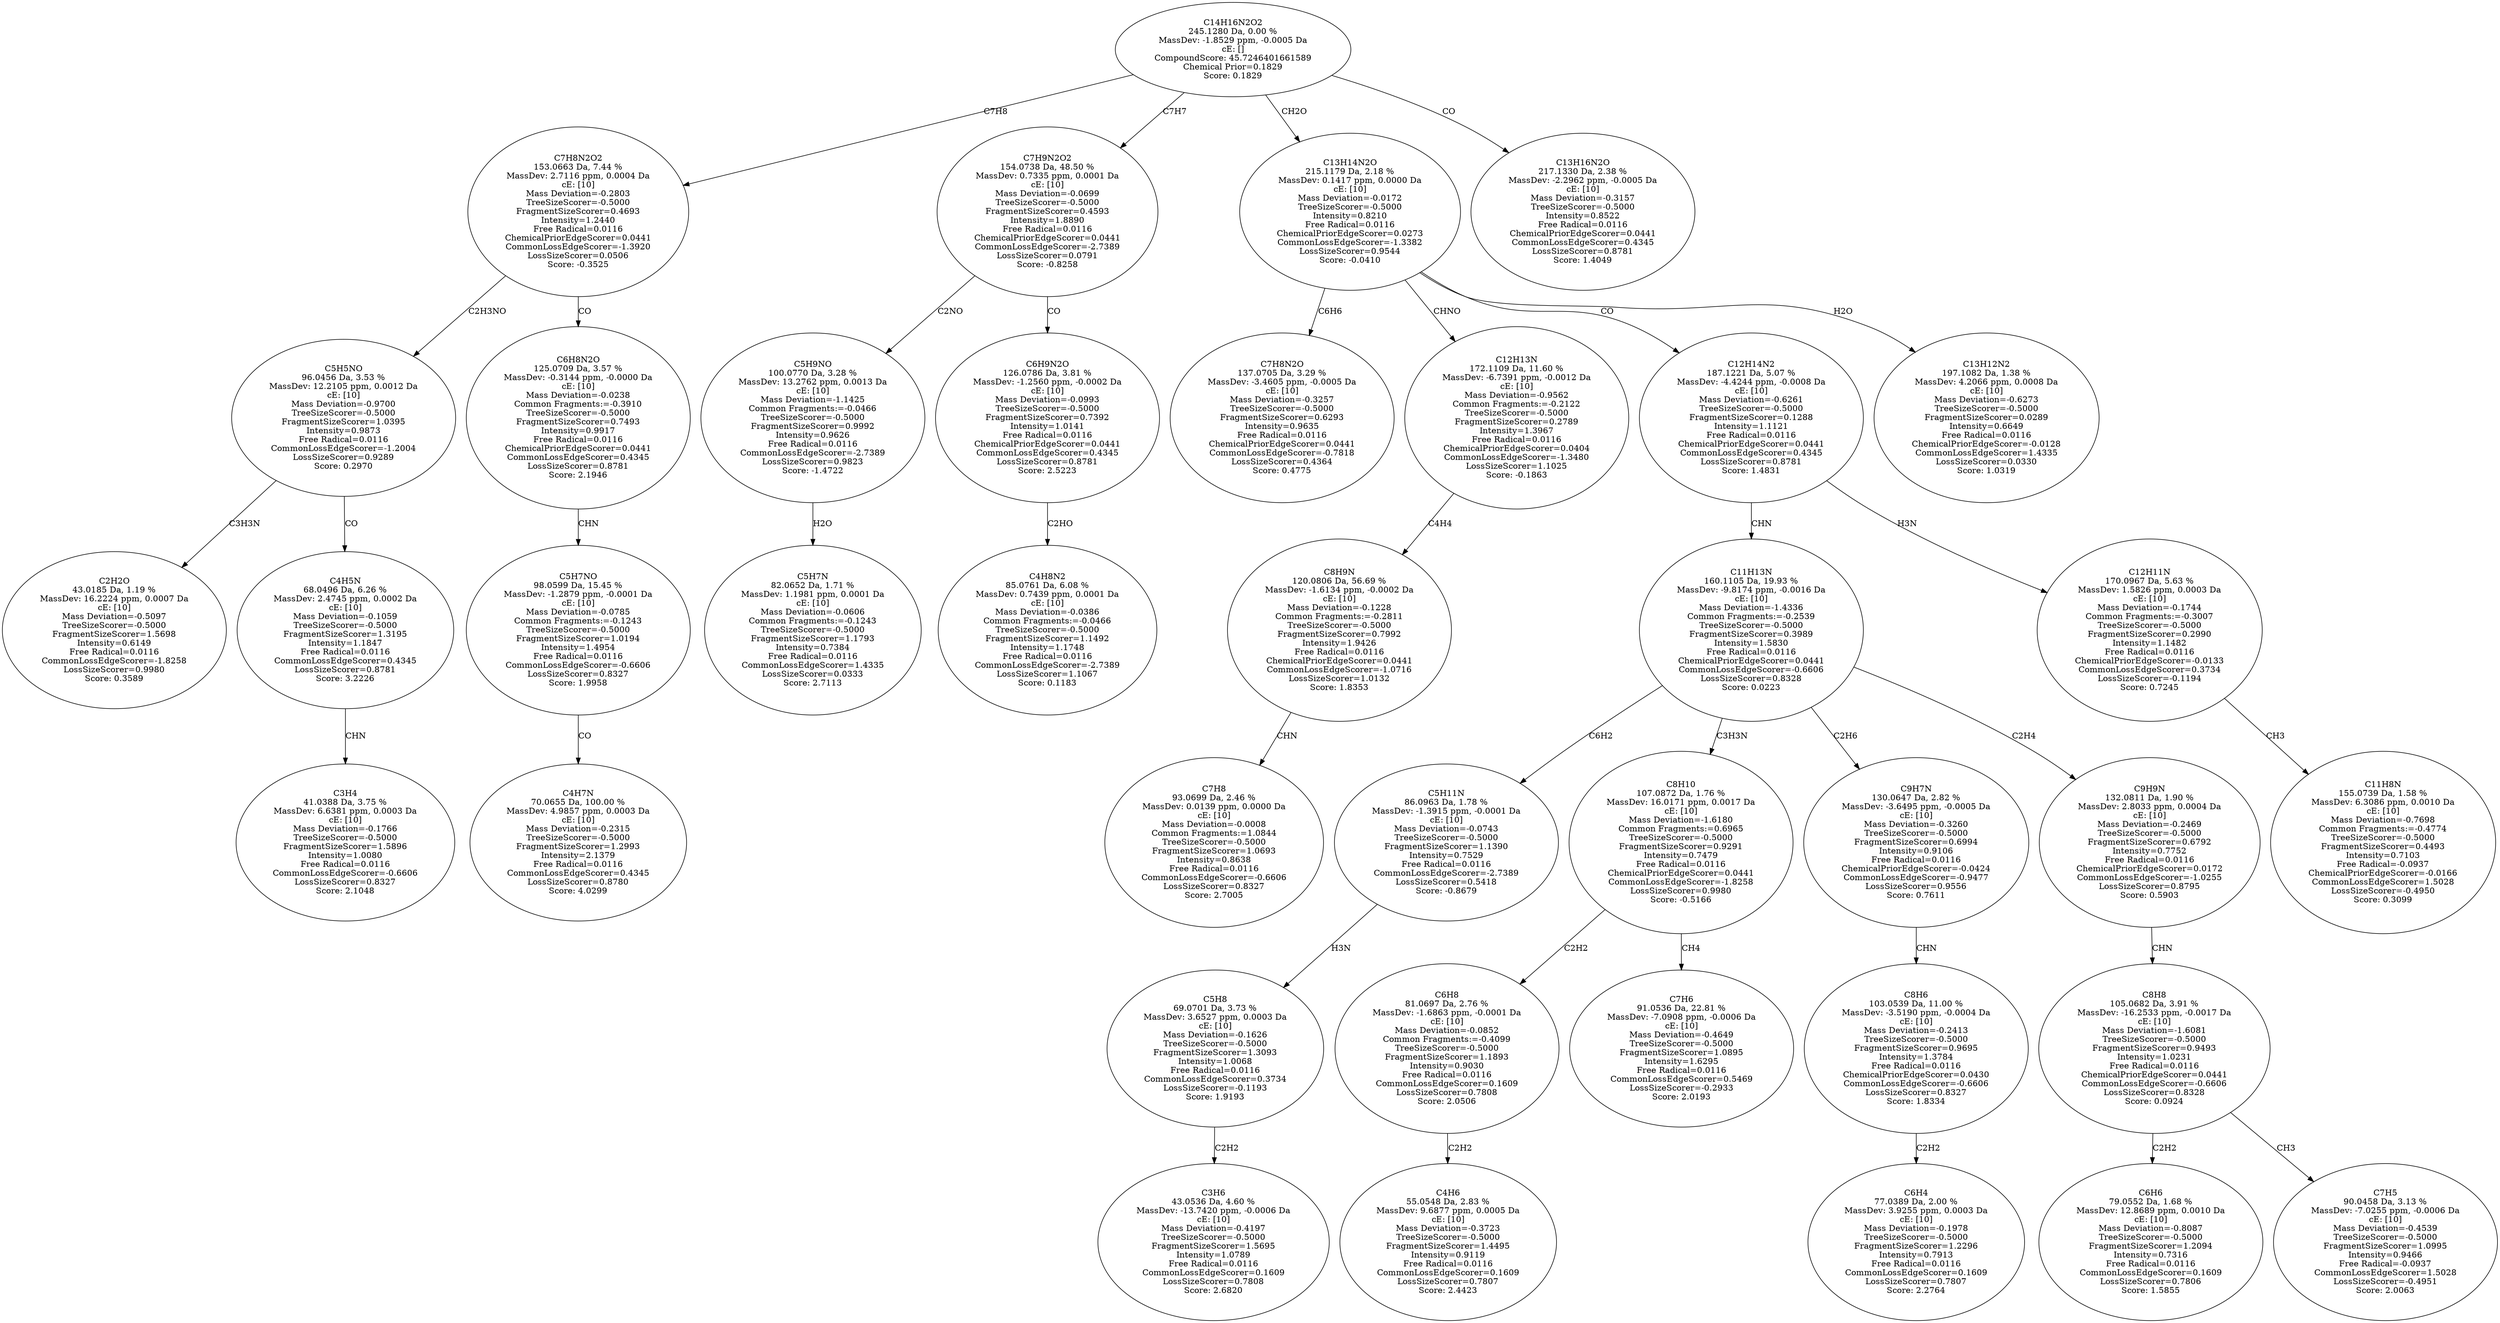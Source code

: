 strict digraph {
v1 [label="C2H2O\n43.0185 Da, 1.19 %\nMassDev: 16.2224 ppm, 0.0007 Da\ncE: [10]\nMass Deviation=-0.5097\nTreeSizeScorer=-0.5000\nFragmentSizeScorer=1.5698\nIntensity=0.6149\nFree Radical=0.0116\nCommonLossEdgeScorer=-1.8258\nLossSizeScorer=0.9980\nScore: 0.3589"];
v2 [label="C3H4\n41.0388 Da, 3.75 %\nMassDev: 6.6381 ppm, 0.0003 Da\ncE: [10]\nMass Deviation=-0.1766\nTreeSizeScorer=-0.5000\nFragmentSizeScorer=1.5896\nIntensity=1.0080\nFree Radical=0.0116\nCommonLossEdgeScorer=-0.6606\nLossSizeScorer=0.8327\nScore: 2.1048"];
v3 [label="C4H5N\n68.0496 Da, 6.26 %\nMassDev: 2.4745 ppm, 0.0002 Da\ncE: [10]\nMass Deviation=-0.1059\nTreeSizeScorer=-0.5000\nFragmentSizeScorer=1.3195\nIntensity=1.1847\nFree Radical=0.0116\nCommonLossEdgeScorer=0.4345\nLossSizeScorer=0.8781\nScore: 3.2226"];
v4 [label="C5H5NO\n96.0456 Da, 3.53 %\nMassDev: 12.2105 ppm, 0.0012 Da\ncE: [10]\nMass Deviation=-0.9700\nTreeSizeScorer=-0.5000\nFragmentSizeScorer=1.0395\nIntensity=0.9873\nFree Radical=0.0116\nCommonLossEdgeScorer=-1.2004\nLossSizeScorer=0.9289\nScore: 0.2970"];
v5 [label="C4H7N\n70.0655 Da, 100.00 %\nMassDev: 4.9857 ppm, 0.0003 Da\ncE: [10]\nMass Deviation=-0.2315\nTreeSizeScorer=-0.5000\nFragmentSizeScorer=1.2993\nIntensity=2.1379\nFree Radical=0.0116\nCommonLossEdgeScorer=0.4345\nLossSizeScorer=0.8780\nScore: 4.0299"];
v6 [label="C5H7NO\n98.0599 Da, 15.45 %\nMassDev: -1.2879 ppm, -0.0001 Da\ncE: [10]\nMass Deviation=-0.0785\nCommon Fragments:=-0.1243\nTreeSizeScorer=-0.5000\nFragmentSizeScorer=1.0194\nIntensity=1.4954\nFree Radical=0.0116\nCommonLossEdgeScorer=-0.6606\nLossSizeScorer=0.8327\nScore: 1.9958"];
v7 [label="C6H8N2O\n125.0709 Da, 3.57 %\nMassDev: -0.3144 ppm, -0.0000 Da\ncE: [10]\nMass Deviation=-0.0238\nCommon Fragments:=-0.3910\nTreeSizeScorer=-0.5000\nFragmentSizeScorer=0.7493\nIntensity=0.9917\nFree Radical=0.0116\nChemicalPriorEdgeScorer=0.0441\nCommonLossEdgeScorer=0.4345\nLossSizeScorer=0.8781\nScore: 2.1946"];
v8 [label="C7H8N2O2\n153.0663 Da, 7.44 %\nMassDev: 2.7116 ppm, 0.0004 Da\ncE: [10]\nMass Deviation=-0.2803\nTreeSizeScorer=-0.5000\nFragmentSizeScorer=0.4693\nIntensity=1.2440\nFree Radical=0.0116\nChemicalPriorEdgeScorer=0.0441\nCommonLossEdgeScorer=-1.3920\nLossSizeScorer=0.0506\nScore: -0.3525"];
v9 [label="C5H7N\n82.0652 Da, 1.71 %\nMassDev: 1.1981 ppm, 0.0001 Da\ncE: [10]\nMass Deviation=-0.0606\nCommon Fragments:=-0.1243\nTreeSizeScorer=-0.5000\nFragmentSizeScorer=1.1793\nIntensity=0.7384\nFree Radical=0.0116\nCommonLossEdgeScorer=1.4335\nLossSizeScorer=0.0333\nScore: 2.7113"];
v10 [label="C5H9NO\n100.0770 Da, 3.28 %\nMassDev: 13.2762 ppm, 0.0013 Da\ncE: [10]\nMass Deviation=-1.1425\nCommon Fragments:=-0.0466\nTreeSizeScorer=-0.5000\nFragmentSizeScorer=0.9992\nIntensity=0.9626\nFree Radical=0.0116\nCommonLossEdgeScorer=-2.7389\nLossSizeScorer=0.9823\nScore: -1.4722"];
v11 [label="C4H8N2\n85.0761 Da, 6.08 %\nMassDev: 0.7439 ppm, 0.0001 Da\ncE: [10]\nMass Deviation=-0.0386\nCommon Fragments:=-0.0466\nTreeSizeScorer=-0.5000\nFragmentSizeScorer=1.1492\nIntensity=1.1748\nFree Radical=0.0116\nCommonLossEdgeScorer=-2.7389\nLossSizeScorer=1.1067\nScore: 0.1183"];
v12 [label="C6H9N2O\n126.0786 Da, 3.81 %\nMassDev: -1.2560 ppm, -0.0002 Da\ncE: [10]\nMass Deviation=-0.0993\nTreeSizeScorer=-0.5000\nFragmentSizeScorer=0.7392\nIntensity=1.0141\nFree Radical=0.0116\nChemicalPriorEdgeScorer=0.0441\nCommonLossEdgeScorer=0.4345\nLossSizeScorer=0.8781\nScore: 2.5223"];
v13 [label="C7H9N2O2\n154.0738 Da, 48.50 %\nMassDev: 0.7335 ppm, 0.0001 Da\ncE: [10]\nMass Deviation=-0.0699\nTreeSizeScorer=-0.5000\nFragmentSizeScorer=0.4593\nIntensity=1.8890\nFree Radical=0.0116\nChemicalPriorEdgeScorer=0.0441\nCommonLossEdgeScorer=-2.7389\nLossSizeScorer=0.0791\nScore: -0.8258"];
v14 [label="C7H8N2O\n137.0705 Da, 3.29 %\nMassDev: -3.4605 ppm, -0.0005 Da\ncE: [10]\nMass Deviation=-0.3257\nTreeSizeScorer=-0.5000\nFragmentSizeScorer=0.6293\nIntensity=0.9635\nFree Radical=0.0116\nChemicalPriorEdgeScorer=0.0441\nCommonLossEdgeScorer=-0.7818\nLossSizeScorer=0.4364\nScore: 0.4775"];
v15 [label="C7H8\n93.0699 Da, 2.46 %\nMassDev: 0.0139 ppm, 0.0000 Da\ncE: [10]\nMass Deviation=-0.0008\nCommon Fragments:=1.0844\nTreeSizeScorer=-0.5000\nFragmentSizeScorer=1.0693\nIntensity=0.8638\nFree Radical=0.0116\nCommonLossEdgeScorer=-0.6606\nLossSizeScorer=0.8327\nScore: 2.7005"];
v16 [label="C8H9N\n120.0806 Da, 56.69 %\nMassDev: -1.6134 ppm, -0.0002 Da\ncE: [10]\nMass Deviation=-0.1228\nCommon Fragments:=-0.2811\nTreeSizeScorer=-0.5000\nFragmentSizeScorer=0.7992\nIntensity=1.9426\nFree Radical=0.0116\nChemicalPriorEdgeScorer=0.0441\nCommonLossEdgeScorer=-1.0716\nLossSizeScorer=1.0132\nScore: 1.8353"];
v17 [label="C12H13N\n172.1109 Da, 11.60 %\nMassDev: -6.7391 ppm, -0.0012 Da\ncE: [10]\nMass Deviation=-0.9562\nCommon Fragments:=-0.2122\nTreeSizeScorer=-0.5000\nFragmentSizeScorer=0.2789\nIntensity=1.3967\nFree Radical=0.0116\nChemicalPriorEdgeScorer=0.0404\nCommonLossEdgeScorer=-1.3480\nLossSizeScorer=1.1025\nScore: -0.1863"];
v18 [label="C3H6\n43.0536 Da, 4.60 %\nMassDev: -13.7420 ppm, -0.0006 Da\ncE: [10]\nMass Deviation=-0.4197\nTreeSizeScorer=-0.5000\nFragmentSizeScorer=1.5695\nIntensity=1.0789\nFree Radical=0.0116\nCommonLossEdgeScorer=0.1609\nLossSizeScorer=0.7808\nScore: 2.6820"];
v19 [label="C5H8\n69.0701 Da, 3.73 %\nMassDev: 3.6527 ppm, 0.0003 Da\ncE: [10]\nMass Deviation=-0.1626\nTreeSizeScorer=-0.5000\nFragmentSizeScorer=1.3093\nIntensity=1.0068\nFree Radical=0.0116\nCommonLossEdgeScorer=0.3734\nLossSizeScorer=-0.1193\nScore: 1.9193"];
v20 [label="C5H11N\n86.0963 Da, 1.78 %\nMassDev: -1.3915 ppm, -0.0001 Da\ncE: [10]\nMass Deviation=-0.0743\nTreeSizeScorer=-0.5000\nFragmentSizeScorer=1.1390\nIntensity=0.7529\nFree Radical=0.0116\nCommonLossEdgeScorer=-2.7389\nLossSizeScorer=0.5418\nScore: -0.8679"];
v21 [label="C4H6\n55.0548 Da, 2.83 %\nMassDev: 9.6877 ppm, 0.0005 Da\ncE: [10]\nMass Deviation=-0.3723\nTreeSizeScorer=-0.5000\nFragmentSizeScorer=1.4495\nIntensity=0.9119\nFree Radical=0.0116\nCommonLossEdgeScorer=0.1609\nLossSizeScorer=0.7807\nScore: 2.4423"];
v22 [label="C6H8\n81.0697 Da, 2.76 %\nMassDev: -1.6863 ppm, -0.0001 Da\ncE: [10]\nMass Deviation=-0.0852\nCommon Fragments:=-0.4099\nTreeSizeScorer=-0.5000\nFragmentSizeScorer=1.1893\nIntensity=0.9030\nFree Radical=0.0116\nCommonLossEdgeScorer=0.1609\nLossSizeScorer=0.7808\nScore: 2.0506"];
v23 [label="C7H6\n91.0536 Da, 22.81 %\nMassDev: -7.0908 ppm, -0.0006 Da\ncE: [10]\nMass Deviation=-0.4649\nTreeSizeScorer=-0.5000\nFragmentSizeScorer=1.0895\nIntensity=1.6295\nFree Radical=0.0116\nCommonLossEdgeScorer=0.5469\nLossSizeScorer=-0.2933\nScore: 2.0193"];
v24 [label="C8H10\n107.0872 Da, 1.76 %\nMassDev: 16.0171 ppm, 0.0017 Da\ncE: [10]\nMass Deviation=-1.6180\nCommon Fragments:=0.6965\nTreeSizeScorer=-0.5000\nFragmentSizeScorer=0.9291\nIntensity=0.7479\nFree Radical=0.0116\nChemicalPriorEdgeScorer=0.0441\nCommonLossEdgeScorer=-1.8258\nLossSizeScorer=0.9980\nScore: -0.5166"];
v25 [label="C6H4\n77.0389 Da, 2.00 %\nMassDev: 3.9255 ppm, 0.0003 Da\ncE: [10]\nMass Deviation=-0.1978\nTreeSizeScorer=-0.5000\nFragmentSizeScorer=1.2296\nIntensity=0.7913\nFree Radical=0.0116\nCommonLossEdgeScorer=0.1609\nLossSizeScorer=0.7807\nScore: 2.2764"];
v26 [label="C8H6\n103.0539 Da, 11.00 %\nMassDev: -3.5190 ppm, -0.0004 Da\ncE: [10]\nMass Deviation=-0.2413\nTreeSizeScorer=-0.5000\nFragmentSizeScorer=0.9695\nIntensity=1.3784\nFree Radical=0.0116\nChemicalPriorEdgeScorer=0.0430\nCommonLossEdgeScorer=-0.6606\nLossSizeScorer=0.8327\nScore: 1.8334"];
v27 [label="C9H7N\n130.0647 Da, 2.82 %\nMassDev: -3.6495 ppm, -0.0005 Da\ncE: [10]\nMass Deviation=-0.3260\nTreeSizeScorer=-0.5000\nFragmentSizeScorer=0.6994\nIntensity=0.9106\nFree Radical=0.0116\nChemicalPriorEdgeScorer=-0.0424\nCommonLossEdgeScorer=-0.9477\nLossSizeScorer=0.9556\nScore: 0.7611"];
v28 [label="C6H6\n79.0552 Da, 1.68 %\nMassDev: 12.8689 ppm, 0.0010 Da\ncE: [10]\nMass Deviation=-0.8087\nTreeSizeScorer=-0.5000\nFragmentSizeScorer=1.2094\nIntensity=0.7316\nFree Radical=0.0116\nCommonLossEdgeScorer=0.1609\nLossSizeScorer=0.7806\nScore: 1.5855"];
v29 [label="C7H5\n90.0458 Da, 3.13 %\nMassDev: -7.0255 ppm, -0.0006 Da\ncE: [10]\nMass Deviation=-0.4539\nTreeSizeScorer=-0.5000\nFragmentSizeScorer=1.0995\nIntensity=0.9466\nFree Radical=-0.0937\nCommonLossEdgeScorer=1.5028\nLossSizeScorer=-0.4951\nScore: 2.0063"];
v30 [label="C8H8\n105.0682 Da, 3.91 %\nMassDev: -16.2533 ppm, -0.0017 Da\ncE: [10]\nMass Deviation=-1.6081\nTreeSizeScorer=-0.5000\nFragmentSizeScorer=0.9493\nIntensity=1.0231\nFree Radical=0.0116\nChemicalPriorEdgeScorer=0.0441\nCommonLossEdgeScorer=-0.6606\nLossSizeScorer=0.8328\nScore: 0.0924"];
v31 [label="C9H9N\n132.0811 Da, 1.90 %\nMassDev: 2.8033 ppm, 0.0004 Da\ncE: [10]\nMass Deviation=-0.2469\nTreeSizeScorer=-0.5000\nFragmentSizeScorer=0.6792\nIntensity=0.7752\nFree Radical=0.0116\nChemicalPriorEdgeScorer=0.0172\nCommonLossEdgeScorer=-1.0255\nLossSizeScorer=0.8795\nScore: 0.5903"];
v32 [label="C11H13N\n160.1105 Da, 19.93 %\nMassDev: -9.8174 ppm, -0.0016 Da\ncE: [10]\nMass Deviation=-1.4336\nCommon Fragments:=-0.2539\nTreeSizeScorer=-0.5000\nFragmentSizeScorer=0.3989\nIntensity=1.5830\nFree Radical=0.0116\nChemicalPriorEdgeScorer=0.0441\nCommonLossEdgeScorer=-0.6606\nLossSizeScorer=0.8328\nScore: 0.0223"];
v33 [label="C11H8N\n155.0739 Da, 1.58 %\nMassDev: 6.3086 ppm, 0.0010 Da\ncE: [10]\nMass Deviation=-0.7698\nCommon Fragments:=-0.4774\nTreeSizeScorer=-0.5000\nFragmentSizeScorer=0.4493\nIntensity=0.7103\nFree Radical=-0.0937\nChemicalPriorEdgeScorer=-0.0166\nCommonLossEdgeScorer=1.5028\nLossSizeScorer=-0.4950\nScore: 0.3099"];
v34 [label="C12H11N\n170.0967 Da, 5.63 %\nMassDev: 1.5826 ppm, 0.0003 Da\ncE: [10]\nMass Deviation=-0.1744\nCommon Fragments:=-0.3007\nTreeSizeScorer=-0.5000\nFragmentSizeScorer=0.2990\nIntensity=1.1482\nFree Radical=0.0116\nChemicalPriorEdgeScorer=-0.0133\nCommonLossEdgeScorer=0.3734\nLossSizeScorer=-0.1194\nScore: 0.7245"];
v35 [label="C12H14N2\n187.1221 Da, 5.07 %\nMassDev: -4.4244 ppm, -0.0008 Da\ncE: [10]\nMass Deviation=-0.6261\nTreeSizeScorer=-0.5000\nFragmentSizeScorer=0.1288\nIntensity=1.1121\nFree Radical=0.0116\nChemicalPriorEdgeScorer=0.0441\nCommonLossEdgeScorer=0.4345\nLossSizeScorer=0.8781\nScore: 1.4831"];
v36 [label="C13H12N2\n197.1082 Da, 1.38 %\nMassDev: 4.2066 ppm, 0.0008 Da\ncE: [10]\nMass Deviation=-0.6273\nTreeSizeScorer=-0.5000\nFragmentSizeScorer=0.0289\nIntensity=0.6649\nFree Radical=0.0116\nChemicalPriorEdgeScorer=-0.0128\nCommonLossEdgeScorer=1.4335\nLossSizeScorer=0.0330\nScore: 1.0319"];
v37 [label="C13H14N2O\n215.1179 Da, 2.18 %\nMassDev: 0.1417 ppm, 0.0000 Da\ncE: [10]\nMass Deviation=-0.0172\nTreeSizeScorer=-0.5000\nIntensity=0.8210\nFree Radical=0.0116\nChemicalPriorEdgeScorer=0.0273\nCommonLossEdgeScorer=-1.3382\nLossSizeScorer=0.9544\nScore: -0.0410"];
v38 [label="C13H16N2O\n217.1330 Da, 2.38 %\nMassDev: -2.2962 ppm, -0.0005 Da\ncE: [10]\nMass Deviation=-0.3157\nTreeSizeScorer=-0.5000\nIntensity=0.8522\nFree Radical=0.0116\nChemicalPriorEdgeScorer=0.0441\nCommonLossEdgeScorer=0.4345\nLossSizeScorer=0.8781\nScore: 1.4049"];
v39 [label="C14H16N2O2\n245.1280 Da, 0.00 %\nMassDev: -1.8529 ppm, -0.0005 Da\ncE: []\nCompoundScore: 45.7246401661589\nChemical Prior=0.1829\nScore: 0.1829"];
v4 -> v1 [label="C3H3N"];
v3 -> v2 [label="CHN"];
v4 -> v3 [label="CO"];
v8 -> v4 [label="C2H3NO"];
v6 -> v5 [label="CO"];
v7 -> v6 [label="CHN"];
v8 -> v7 [label="CO"];
v39 -> v8 [label="C7H8"];
v10 -> v9 [label="H2O"];
v13 -> v10 [label="C2NO"];
v12 -> v11 [label="C2HO"];
v13 -> v12 [label="CO"];
v39 -> v13 [label="C7H7"];
v37 -> v14 [label="C6H6"];
v16 -> v15 [label="CHN"];
v17 -> v16 [label="C4H4"];
v37 -> v17 [label="CHNO"];
v19 -> v18 [label="C2H2"];
v20 -> v19 [label="H3N"];
v32 -> v20 [label="C6H2"];
v22 -> v21 [label="C2H2"];
v24 -> v22 [label="C2H2"];
v24 -> v23 [label="CH4"];
v32 -> v24 [label="C3H3N"];
v26 -> v25 [label="C2H2"];
v27 -> v26 [label="CHN"];
v32 -> v27 [label="C2H6"];
v30 -> v28 [label="C2H2"];
v30 -> v29 [label="CH3"];
v31 -> v30 [label="CHN"];
v32 -> v31 [label="C2H4"];
v35 -> v32 [label="CHN"];
v34 -> v33 [label="CH3"];
v35 -> v34 [label="H3N"];
v37 -> v35 [label="CO"];
v37 -> v36 [label="H2O"];
v39 -> v37 [label="CH2O"];
v39 -> v38 [label="CO"];
}